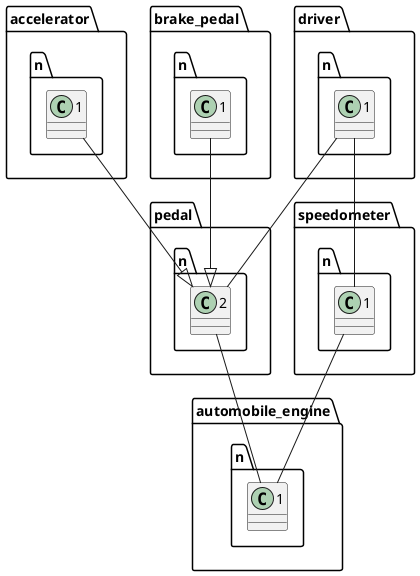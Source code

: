 @startuml
class  driver.n.1{
}
class  pedal.n.2{
}
class accelerator.n.1 {
}
class brake_pedal.n.1{
}
class speedometer.n.1{
}
class automobile_engine.n.1{
}
driver.n.1 -- speedometer.n.1
driver.n.1 -- pedal.n.2
pedal.n.2 -- automobile_engine.n.1
speedometer.n.1 -- automobile_engine.n.1
accelerator.n.1 --|> pedal.n.2
brake_pedal.n.1 --|> pedal.n.2
@enduml